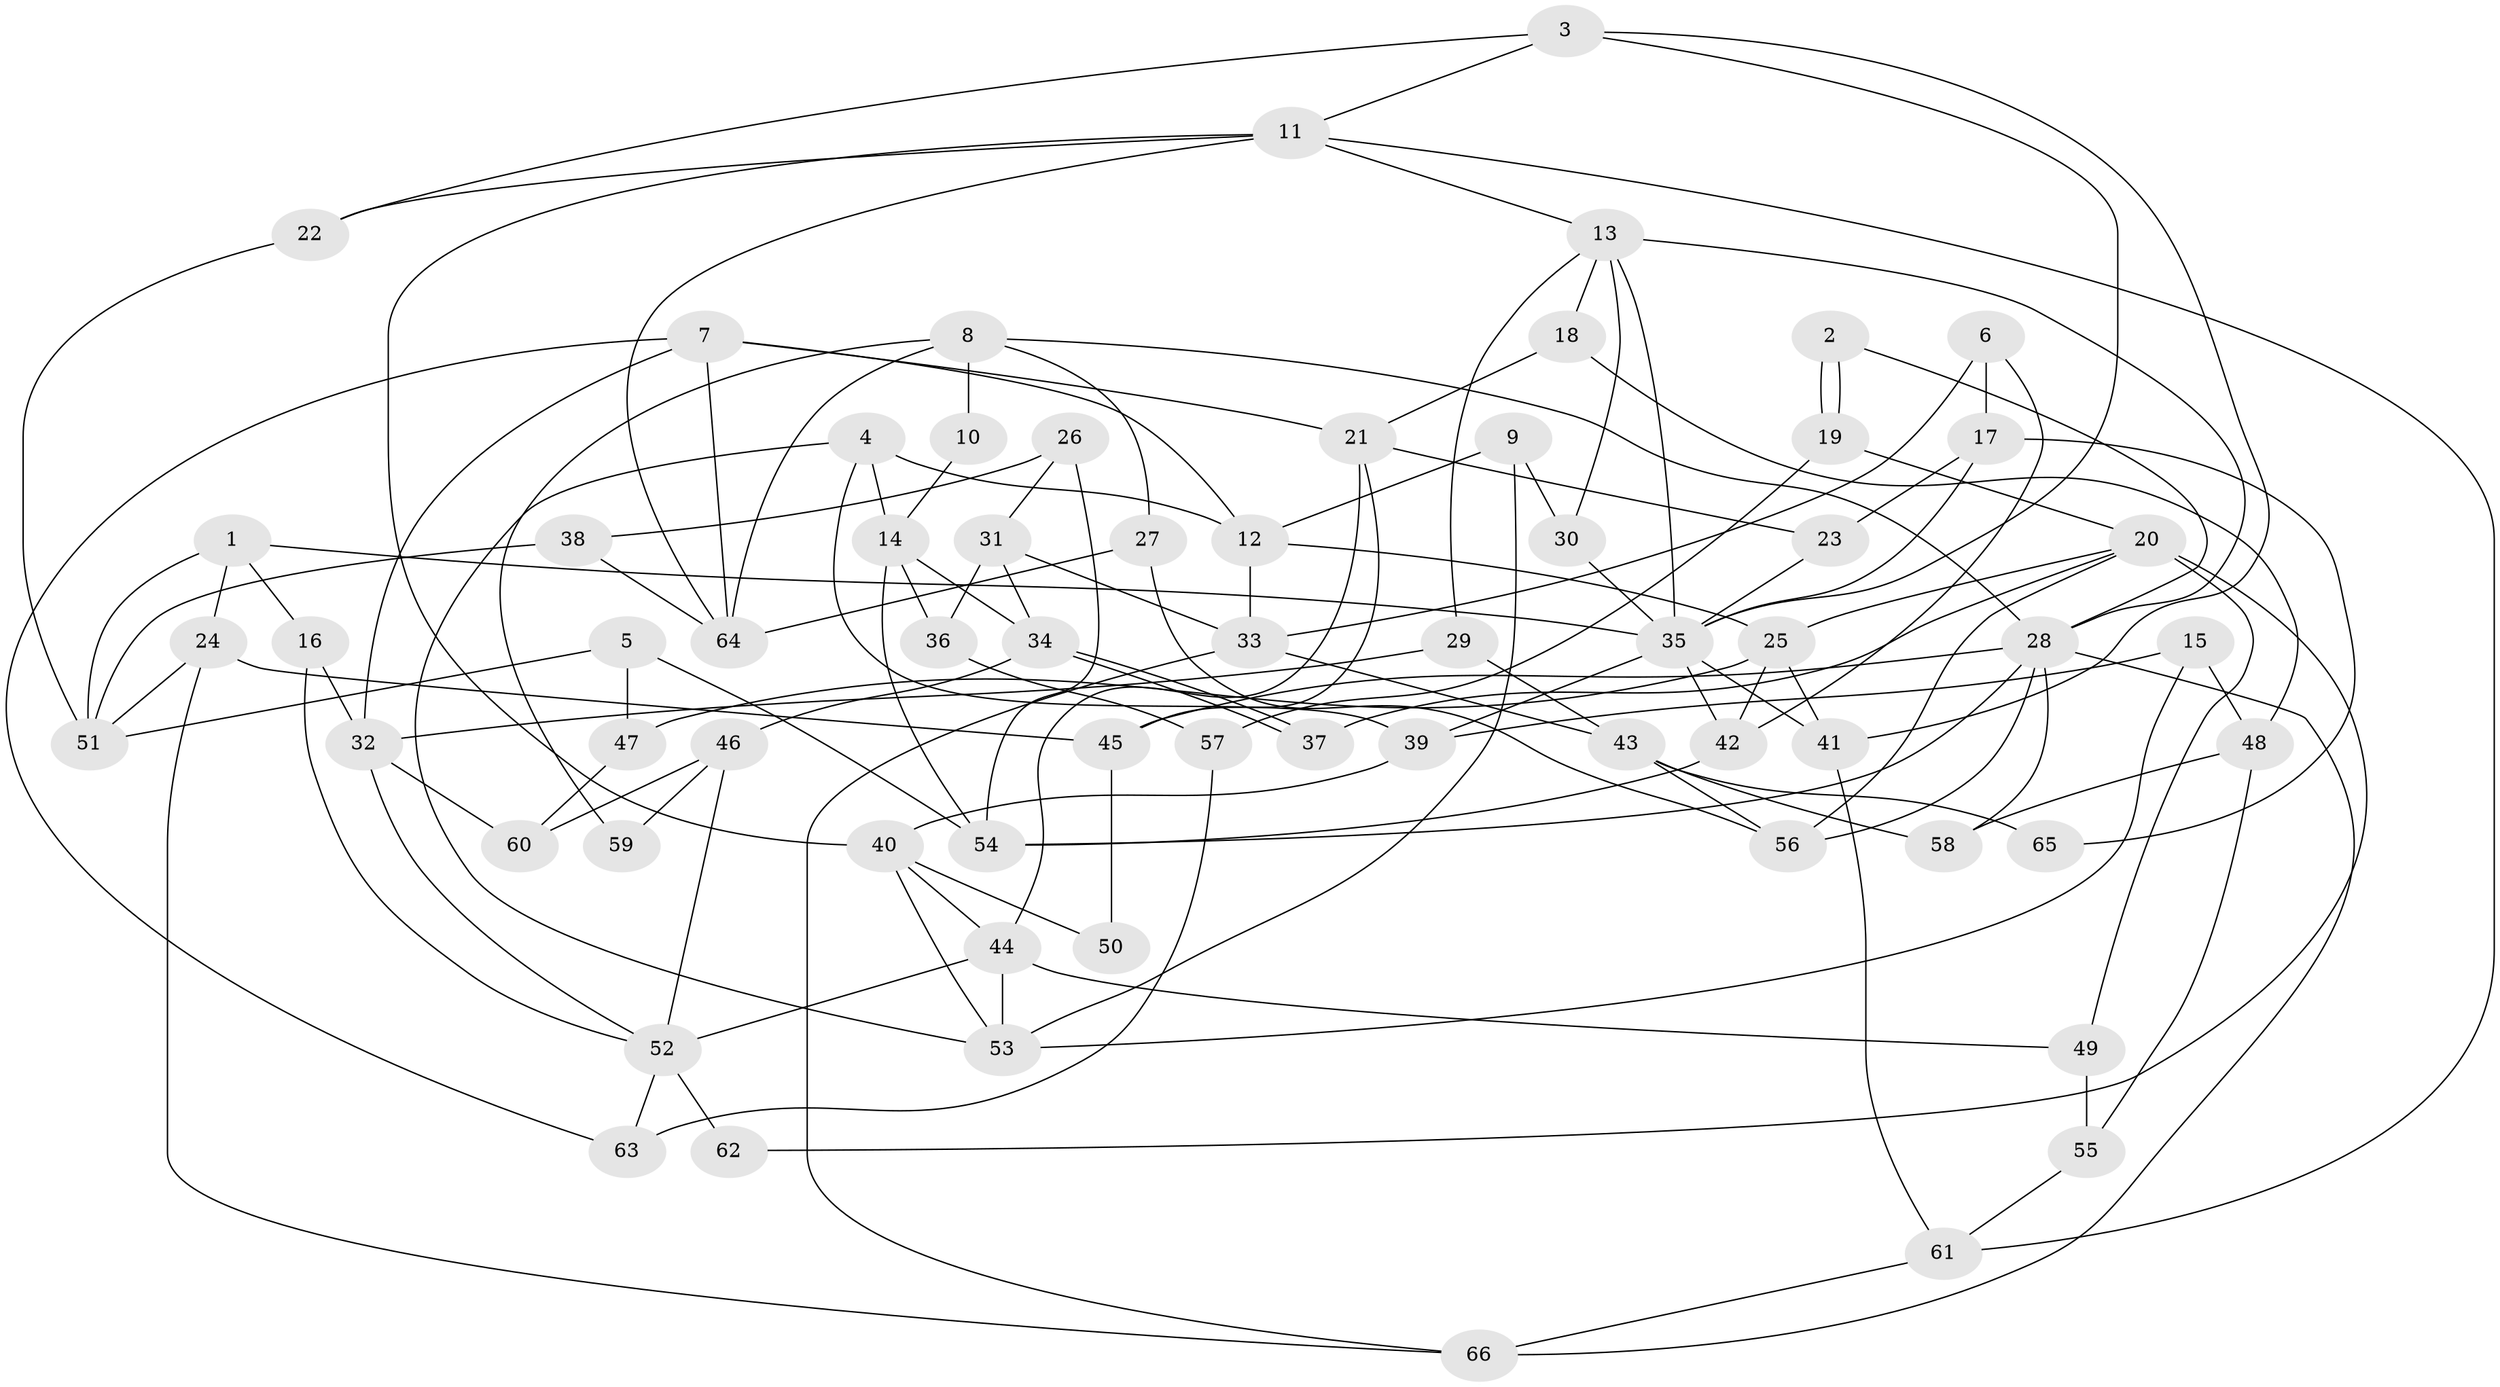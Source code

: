 // coarse degree distribution, {3: 0.15384615384615385, 5: 0.20512820512820512, 6: 0.10256410256410256, 4: 0.3076923076923077, 7: 0.07692307692307693, 8: 0.02564102564102564, 2: 0.10256410256410256, 9: 0.02564102564102564}
// Generated by graph-tools (version 1.1) at 2025/55/03/04/25 21:55:29]
// undirected, 66 vertices, 132 edges
graph export_dot {
graph [start="1"]
  node [color=gray90,style=filled];
  1;
  2;
  3;
  4;
  5;
  6;
  7;
  8;
  9;
  10;
  11;
  12;
  13;
  14;
  15;
  16;
  17;
  18;
  19;
  20;
  21;
  22;
  23;
  24;
  25;
  26;
  27;
  28;
  29;
  30;
  31;
  32;
  33;
  34;
  35;
  36;
  37;
  38;
  39;
  40;
  41;
  42;
  43;
  44;
  45;
  46;
  47;
  48;
  49;
  50;
  51;
  52;
  53;
  54;
  55;
  56;
  57;
  58;
  59;
  60;
  61;
  62;
  63;
  64;
  65;
  66;
  1 -- 35;
  1 -- 51;
  1 -- 16;
  1 -- 24;
  2 -- 28;
  2 -- 19;
  2 -- 19;
  3 -- 11;
  3 -- 35;
  3 -- 22;
  3 -- 41;
  4 -- 12;
  4 -- 53;
  4 -- 14;
  4 -- 39;
  5 -- 51;
  5 -- 47;
  5 -- 54;
  6 -- 33;
  6 -- 42;
  6 -- 17;
  7 -- 64;
  7 -- 12;
  7 -- 21;
  7 -- 32;
  7 -- 63;
  8 -- 28;
  8 -- 64;
  8 -- 10;
  8 -- 27;
  8 -- 59;
  9 -- 53;
  9 -- 30;
  9 -- 12;
  10 -- 14;
  11 -- 13;
  11 -- 64;
  11 -- 22;
  11 -- 40;
  11 -- 61;
  12 -- 33;
  12 -- 25;
  13 -- 28;
  13 -- 35;
  13 -- 18;
  13 -- 29;
  13 -- 30;
  14 -- 34;
  14 -- 36;
  14 -- 54;
  15 -- 53;
  15 -- 39;
  15 -- 48;
  16 -- 32;
  16 -- 52;
  17 -- 35;
  17 -- 23;
  17 -- 65;
  18 -- 21;
  18 -- 48;
  19 -- 20;
  19 -- 57;
  20 -- 25;
  20 -- 49;
  20 -- 37;
  20 -- 56;
  20 -- 62;
  21 -- 23;
  21 -- 44;
  21 -- 45;
  22 -- 51;
  23 -- 35;
  24 -- 66;
  24 -- 45;
  24 -- 51;
  25 -- 42;
  25 -- 41;
  25 -- 47;
  26 -- 31;
  26 -- 54;
  26 -- 38;
  27 -- 56;
  27 -- 64;
  28 -- 45;
  28 -- 54;
  28 -- 56;
  28 -- 58;
  28 -- 66;
  29 -- 43;
  29 -- 32;
  30 -- 35;
  31 -- 33;
  31 -- 36;
  31 -- 34;
  32 -- 52;
  32 -- 60;
  33 -- 66;
  33 -- 43;
  34 -- 37;
  34 -- 37;
  34 -- 46;
  35 -- 41;
  35 -- 39;
  35 -- 42;
  36 -- 57;
  38 -- 51;
  38 -- 64;
  39 -- 40;
  40 -- 44;
  40 -- 50;
  40 -- 53;
  41 -- 61;
  42 -- 54;
  43 -- 56;
  43 -- 58;
  43 -- 65;
  44 -- 52;
  44 -- 49;
  44 -- 53;
  45 -- 50;
  46 -- 52;
  46 -- 59;
  46 -- 60;
  47 -- 60;
  48 -- 55;
  48 -- 58;
  49 -- 55;
  52 -- 62;
  52 -- 63;
  55 -- 61;
  57 -- 63;
  61 -- 66;
}
